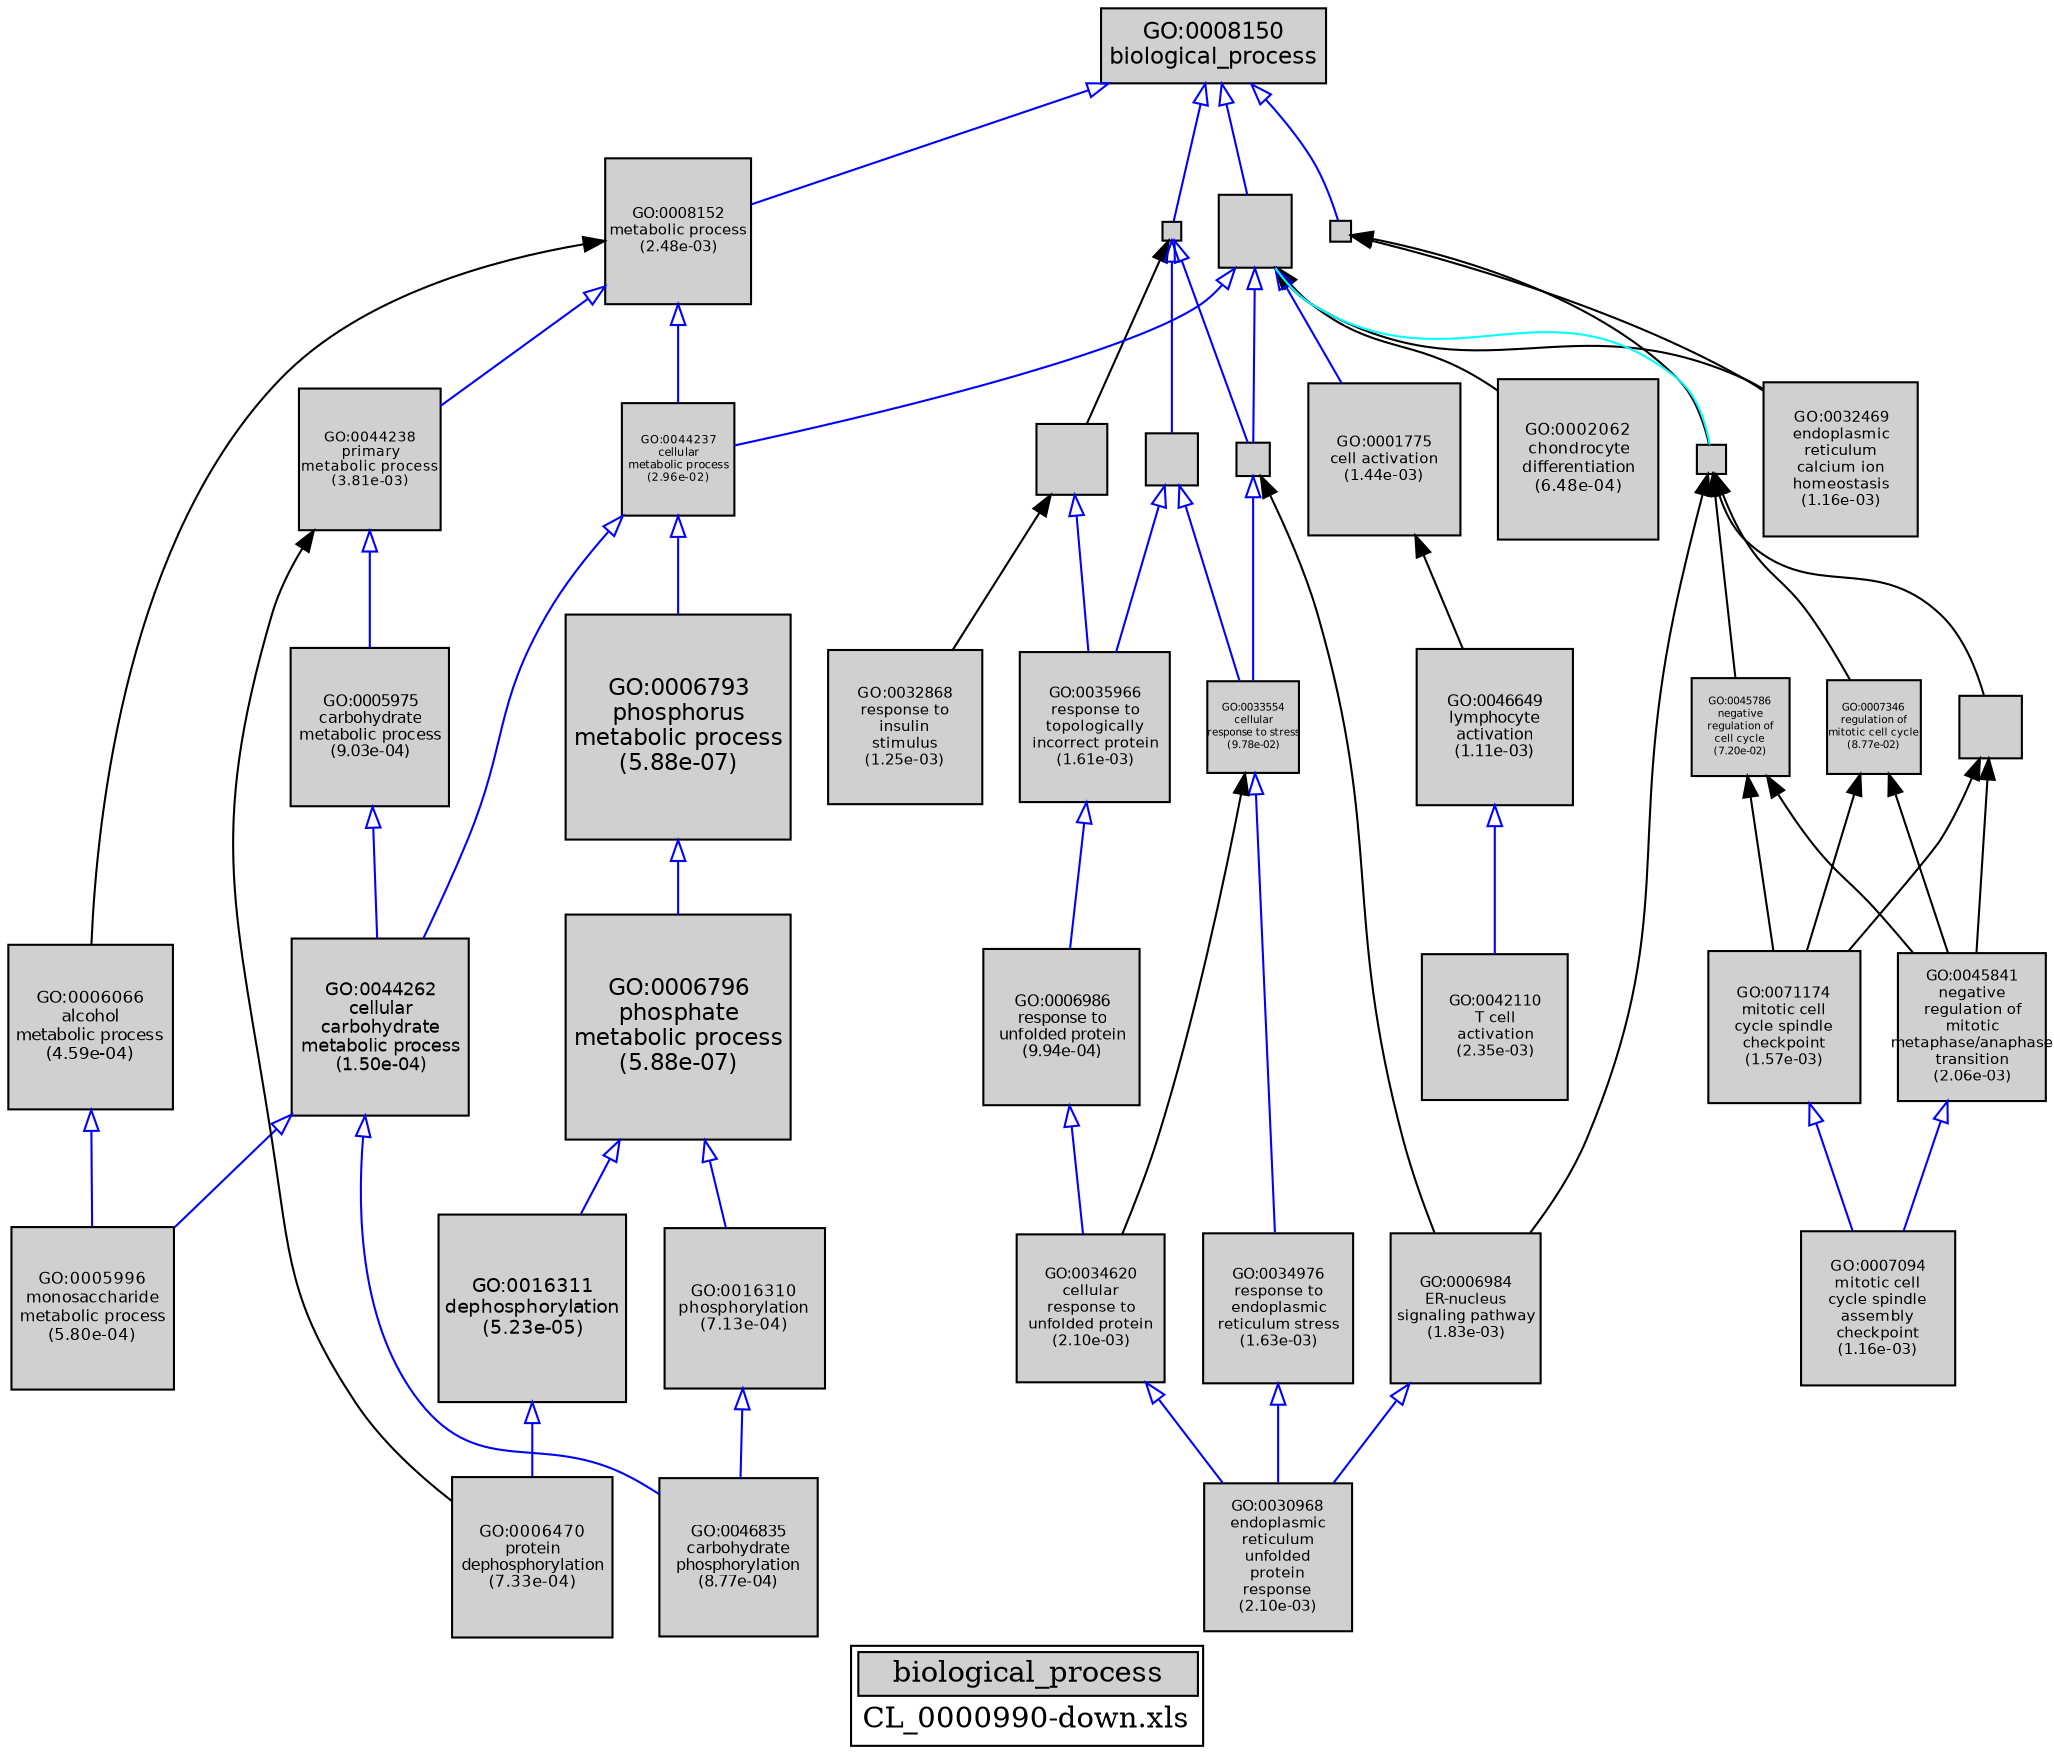 digraph "biological_process" {
graph [ bgcolor = "#FFFFFF", label = <<TABLE COLOR="black" BGCOLOR="white"><TR><TD COLSPAN="2" BGCOLOR="#D0D0D0"><FONT COLOR="black">biological_process</FONT></TD></TR><TR><TD BORDER="0">CL_0000990-down.xls</TD></TR></TABLE>> ];
node [ fontname = "Helvetica" ];

subgraph "nodes" {

node [ style = "filled", fixedsize = "true", width = 1, shape = "box", fontsize = 9, fillcolor = "#D0D0D0", fontcolor = "black", color = "black" ];

"GO:0006793" [ URL = "#GO:0006793", label = <<TABLE BORDER="0"><TR><TD>GO:0006793<BR/>phosphorus<BR/>metabolic process<BR/>(5.88e-07)</TD></TR></TABLE>>, width = 1.5, shape = "box", fontsize = 10.8, height = 1.5 ];
"GO:0006984" [ URL = "#GO:0006984", label = <<TABLE BORDER="0"><TR><TD>GO:0006984<BR/>ER-nucleus<BR/>signaling pathway<BR/>(1.83e-03)</TD></TR></TABLE>>, width = 0.997019665037, shape = "box", fontsize = 7.17854158827, height = 0.997019665037 ];
"GO:0046649" [ URL = "#GO:0046649", label = <<TABLE BORDER="0"><TR><TD>GO:0046649<BR/>lymphocyte<BR/>activation<BR/>(1.11e-03)</TD></TR></TABLE>>, width = 1.0355390315, shape = "box", fontsize = 7.45588102682, height = 1.0355390315 ];
"GO:0046835" [ URL = "#GO:0046835", label = <<TABLE BORDER="0"><TR><TD>GO:0046835<BR/>carbohydrate<BR/>phosphorylation<BR/>(8.77e-04)</TD></TR></TABLE>>, width = 1.05308887402, shape = "box", fontsize = 7.58223989293, height = 1.05308887402 ];
"GO:0035966" [ URL = "#GO:0035966", label = <<TABLE BORDER="0"><TR><TD>GO:0035966<BR/>response to<BR/>topologically<BR/>incorrect protein<BR/>(1.61e-03)</TD></TR></TABLE>>, width = 1.00687935246, shape = "box", fontsize = 7.2495313377, height = 1.00687935246 ];
"GO:0034976" [ URL = "#GO:0034976", label = <<TABLE BORDER="0"><TR><TD>GO:0034976<BR/>response to<BR/>endoplasmic<BR/>reticulum stress<BR/>(1.63e-03)</TD></TR></TABLE>>, width = 1.0060175297, shape = "box", fontsize = 7.24332621386, height = 1.0060175297 ];
"GO:0007094" [ URL = "#GO:0007094", label = <<TABLE BORDER="0"><TR><TD>GO:0007094<BR/>mitotic cell<BR/>cycle spindle<BR/>assembly<BR/>checkpoint<BR/>(1.16e-03)</TD></TR></TABLE>>, width = 1.03191690952, shape = "box", fontsize = 7.42980174857, height = 1.03191690952 ];
"GO:0032868" [ URL = "#GO:0032868", label = <<TABLE BORDER="0"><TR><TD>GO:0032868<BR/>response to<BR/>insulin<BR/>stimulus<BR/>(1.25e-03)</TD></TR></TABLE>>, width = 1.02677659733, shape = "box", fontsize = 7.39279150079, height = 1.02677659733 ];
"GO:0051716" [ URL = "#GO:0051716", label = "", width = 0.216726134023, shape = "box", height = 0.216726134023 ];
"GO:0042110" [ URL = "#GO:0042110", label = <<TABLE BORDER="0"><TR><TD>GO:0042110<BR/>T cell<BR/>activation<BR/>(2.35e-03)</TD></TR></TABLE>>, width = 0.977361209876, shape = "box", fontsize = 7.03700071111, height = 0.977361209876 ];
"GO:0010564" [ URL = "#GO:0010564", label = "", width = 0.418644715425, shape = "box", height = 0.418644715425 ];
"GO:0044262" [ URL = "#GO:0044262", label = <<TABLE BORDER="0"><TR><TD>GO:0044262<BR/>cellular<BR/>carbohydrate<BR/>metabolic process<BR/>(1.50e-04)</TD></TR></TABLE>>, width = 1.17686536022, shape = "box", fontsize = 8.47343059355, height = 1.17686536022 ];
"GO:0034620" [ URL = "#GO:0034620", label = <<TABLE BORDER="0"><TR><TD>GO:0034620<BR/>cellular<BR/>response to<BR/>unfolded protein<BR/>(2.10e-03)</TD></TR></TABLE>>, width = 0.986312967799, shape = "box", fontsize = 7.10145336816, height = 0.986312967799 ];
"GO:0006796" [ URL = "#GO:0006796", label = <<TABLE BORDER="0"><TR><TD>GO:0006796<BR/>phosphate<BR/>metabolic process<BR/>(5.88e-07)</TD></TR></TABLE>>, width = 1.5, shape = "box", fontsize = 10.8, height = 1.5 ];
"GO:0033554" [ URL = "#GO:0033554", label = <<TABLE BORDER="0"><TR><TD>GO:0033554<BR/>cellular<BR/>response to stress<BR/>(9.78e-02)</TD></TR></TABLE>>, width = 0.610729150777, shape = "box", fontsize = 5.0, height = 0.610729150777 ];
"GO:0050896" [ URL = "#GO:0050896", label = "", width = 0.125008940398, shape = "box", height = 0.125008940398 ];
"GO:0005996" [ URL = "#GO:0005996", label = <<TABLE BORDER="0"><TR><TD>GO:0005996<BR/>monosaccharide<BR/>metabolic process<BR/>(5.80e-04)</TD></TR></TABLE>>, width = 1.08339135009, shape = "box", fontsize = 7.80041772066, height = 1.08339135009 ];
"GO:0065007" [ URL = "#GO:0065007", label = "", width = 0.141761627415, shape = "box", height = 0.141761627415 ];
"GO:0006066" [ URL = "#GO:0006066", label = <<TABLE BORDER="0"><TR><TD>GO:0006066<BR/>alcohol<BR/>metabolic process<BR/>(4.59e-04)</TD></TR></TABLE>>, width = 1.100121027, shape = "box", fontsize = 7.92087139439, height = 1.100121027 ];
"GO:0009987" [ URL = "#GO:0009987", label = "", width = 0.485831847733, shape = "box", height = 0.485831847733 ];
"GO:0010033" [ URL = "#GO:0010033", label = "", width = 0.470999806713, shape = "box", height = 0.470999806713 ];
"GO:0006950" [ URL = "#GO:0006950", label = "", width = 0.351988435359, shape = "box", height = 0.351988435359 ];
"GO:0032469" [ URL = "#GO:0032469", label = <<TABLE BORDER="0"><TR><TD>GO:0032469<BR/>endoplasmic<BR/>reticulum<BR/>calcium ion<BR/>homeostasis<BR/>(1.16e-03)</TD></TR></TABLE>>, width = 1.03191690952, shape = "box", fontsize = 7.42980174857, height = 1.03191690952 ];
"GO:0002062" [ URL = "#GO:0002062", label = <<TABLE BORDER="0"><TR><TD>GO:0002062<BR/>chondrocyte<BR/>differentiation<BR/>(6.48e-04)</TD></TR></TABLE>>, width = 1.07529910989, shape = "box", fontsize = 7.74215359123, height = 1.07529910989 ];
"GO:0045786" [ URL = "#GO:0045786", label = <<TABLE BORDER="0"><TR><TD>GO:0045786<BR/>negative<BR/>regulation of<BR/>cell cycle<BR/>(7.20e-02)</TD></TR></TABLE>>, width = 0.648756827847, shape = "box", fontsize = 5.0, height = 0.648756827847 ];
"GO:0005975" [ URL = "#GO:0005975", label = <<TABLE BORDER="0"><TR><TD>GO:0005975<BR/>carbohydrate<BR/>metabolic process<BR/>(9.03e-04)</TD></TR></TABLE>>, width = 1.05097850462, shape = "box", fontsize = 7.56704523328, height = 1.05097850462 ];
"GO:0030968" [ URL = "#GO:0030968", label = <<TABLE BORDER="0"><TR><TD>GO:0030968<BR/>endoplasmic<BR/>reticulum<BR/>unfolded<BR/>protein<BR/>response<BR/>(2.10e-03)</TD></TR></TABLE>>, width = 0.986312967799, shape = "box", fontsize = 7.10145336816, height = 0.986312967799 ];
"GO:0044238" [ URL = "#GO:0044238", label = <<TABLE BORDER="0"><TR><TD>GO:0044238<BR/>primary<BR/>metabolic process<BR/>(3.81e-03)</TD></TR></TABLE>>, width = 0.9379767203, shape = "box", fontsize = 6.75343238616, height = 0.9379767203 ];
"GO:0045841" [ URL = "#GO:0045841", label = <<TABLE BORDER="0"><TR><TD>GO:0045841<BR/>negative<BR/>regulation of<BR/>mitotic<BR/>metaphase/anaphase<BR/>transition<BR/>(2.06e-03)</TD></TR></TABLE>>, width = 0.98760994569, shape = "box", fontsize = 7.11079160896, height = 0.98760994569 ];
"GO:0008152" [ URL = "#GO:0008152", label = <<TABLE BORDER="0"><TR><TD>GO:0008152<BR/>metabolic process<BR/>(2.48e-03)</TD></TR></TABLE>>, width = 0.972974181798, shape = "box", fontsize = 7.00541410895, height = 0.972974181798 ];
"GO:0071174" [ URL = "#GO:0071174", label = <<TABLE BORDER="0"><TR><TD>GO:0071174<BR/>mitotic cell<BR/>cycle spindle<BR/>checkpoint<BR/>(1.57e-03)</TD></TR></TABLE>>, width = 1.00881716688, shape = "box", fontsize = 7.26348360157, height = 1.00881716688 ];
"GO:0006470" [ URL = "#GO:0006470", label = <<TABLE BORDER="0"><TR><TD>GO:0006470<BR/>protein<BR/>dephosphorylation<BR/>(7.33e-04)</TD></TR></TABLE>>, width = 1.06637398204, shape = "box", fontsize = 7.6778926707, height = 1.06637398204 ];
"GO:0007346" [ URL = "#GO:0007346", label = <<TABLE BORDER="0"><TR><TD>GO:0007346<BR/>regulation of<BR/>mitotic cell cycle<BR/>(8.77e-02)</TD></TR></TABLE>>, width = 0.624531990922, shape = "box", fontsize = 5.0, height = 0.624531990922 ];
"GO:0016311" [ URL = "#GO:0016311", label = <<TABLE BORDER="0"><TR><TD>GO:0016311<BR/>dephosphorylation<BR/>(5.23e-05)</TD></TR></TABLE>>, width = 1.24473096955, shape = "box", fontsize = 8.96206298075, height = 1.24473096955 ];
"GO:0044237" [ URL = "#GO:0044237", label = <<TABLE BORDER="0"><TR><TD>GO:0044237<BR/>cellular<BR/>metabolic process<BR/>(2.96e-02)</TD></TR></TABLE>>, width = 0.74819980381, shape = "box", fontsize = 5.38703858743, height = 0.74819980381 ];
"GO:0001775" [ URL = "#GO:0001775", label = <<TABLE BORDER="0"><TR><TD>GO:0001775<BR/>cell activation<BR/>(1.44e-03)</TD></TR></TABLE>>, width = 1.01592347165, shape = "box", fontsize = 7.3146489959, height = 1.01592347165 ];
"GO:0016310" [ URL = "#GO:0016310", label = <<TABLE BORDER="0"><TR><TD>GO:0016310<BR/>phosphorylation<BR/>(7.13e-04)</TD></TR></TABLE>>, width = 1.06839529463, shape = "box", fontsize = 7.69244612135, height = 1.06839529463 ];
"GO:0008150" [ URL = "#GO:0008150", label = <<TABLE BORDER="0"><TR><TD>GO:0008150<BR/>biological_process</TD></TR></TABLE>>, width = 1.5, shape = "box", fontsize = 10.8 ];
"GO:0050794" [ URL = "#GO:0050794", label = "", width = 0.195699926343, shape = "box", height = 0.195699926343 ];
"GO:0006986" [ URL = "#GO:0006986", label = <<TABLE BORDER="0"><TR><TD>GO:0006986<BR/>response to<BR/>unfolded protein<BR/>(9.94e-04)</TD></TR></TABLE>>, width = 1.0438242295, shape = "box", fontsize = 7.51553445241, height = 1.0438242295 ];
}
subgraph "edges" {


edge [ dir = "back", weight = 1 ];
subgraph "regulates" {


edge [ color = "cyan", arrowtail = "none" ];
subgraph "positive" {


edge [ color = "green", arrowtail = "vee" ];
}
subgraph "negative" {


edge [ color = "red", arrowtail = "tee" ];
}
"GO:0009987" -> "GO:0050794";
}
subgraph "part_of" {


edge [ color = "purple", arrowtail = "diamond", weight = 2.5 ];
}
subgraph "is_a" {


edge [ color = "blue", arrowtail = "empty", weight = 5.0 ];
"GO:0044262" -> "GO:0005996";
"GO:0008150" -> "GO:0009987";
"GO:0009987" -> "GO:0051716";
"GO:0009987" -> "GO:0044237";
"GO:0046649" -> "GO:0042110";
"GO:0044238" -> "GO:0005975";
"GO:0006986" -> "GO:0034620";
"GO:0006950" -> "GO:0035966";
"GO:0005975" -> "GO:0044262";
"GO:0035966" -> "GO:0006986";
"GO:0050896" -> "GO:0006950";
"GO:0045841" -> "GO:0007094";
"GO:0071174" -> "GO:0007094";
"GO:0016311" -> "GO:0006470";
"GO:0044262" -> "GO:0046835";
"GO:0016310" -> "GO:0046835";
"GO:0006793" -> "GO:0006796";
"GO:0008150" -> "GO:0065007";
"GO:0044237" -> "GO:0044262";
"GO:0010033" -> "GO:0035966";
"GO:0009987" -> "GO:0001775";
"GO:0034976" -> "GO:0030968";
"GO:0006796" -> "GO:0016311";
"GO:0008152" -> "GO:0044237";
"GO:0006984" -> "GO:0030968";
"GO:0006066" -> "GO:0005996";
"GO:0006950" -> "GO:0033554";
"GO:0033554" -> "GO:0034976";
"GO:0034620" -> "GO:0030968";
"GO:0006796" -> "GO:0016310";
"GO:0008150" -> "GO:0050896";
"GO:0051716" -> "GO:0033554";
"GO:0044237" -> "GO:0006793";
"GO:0008150" -> "GO:0008152";
"GO:0050896" -> "GO:0051716";
"GO:0008152" -> "GO:0044238";
}
"GO:0050794" -> "GO:0045786";
"GO:0010564" -> "GO:0071174";
"GO:0045786" -> "GO:0045841";
"GO:0007346" -> "GO:0045841";
"GO:0009987" -> "GO:0032469";
"GO:0010564" -> "GO:0045841";
"GO:0050794" -> "GO:0006984";
"GO:0007346" -> "GO:0071174";
"GO:0033554" -> "GO:0034620";
"GO:0065007" -> "GO:0050794";
"GO:0009987" -> "GO:0002062";
"GO:0051716" -> "GO:0006984";
"GO:0001775" -> "GO:0046649";
"GO:0050794" -> "GO:0010564";
"GO:0050896" -> "GO:0010033";
"GO:0045786" -> "GO:0071174";
"GO:0008152" -> "GO:0006066";
"GO:0050794" -> "GO:0007346";
"GO:0065007" -> "GO:0032469";
"GO:0010033" -> "GO:0032868";
"GO:0044238" -> "GO:0006470";
}
}
